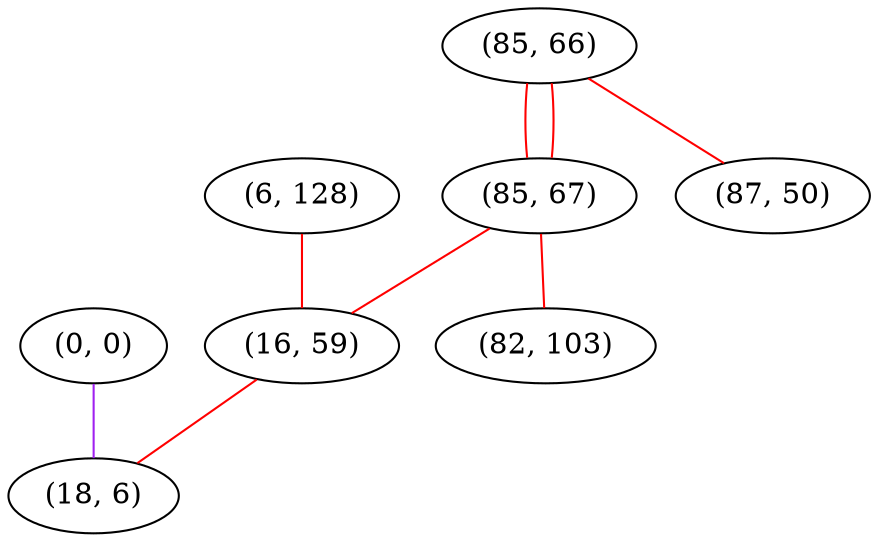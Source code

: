 graph "" {
"(0, 0)";
"(85, 66)";
"(6, 128)";
"(85, 67)";
"(82, 103)";
"(16, 59)";
"(18, 6)";
"(87, 50)";
"(0, 0)" -- "(18, 6)"  [color=purple, key=0, weight=4];
"(85, 66)" -- "(87, 50)"  [color=red, key=0, weight=1];
"(85, 66)" -- "(85, 67)"  [color=red, key=0, weight=1];
"(85, 66)" -- "(85, 67)"  [color=red, key=1, weight=1];
"(6, 128)" -- "(16, 59)"  [color=red, key=0, weight=1];
"(85, 67)" -- "(82, 103)"  [color=red, key=0, weight=1];
"(85, 67)" -- "(16, 59)"  [color=red, key=0, weight=1];
"(16, 59)" -- "(18, 6)"  [color=red, key=0, weight=1];
}
